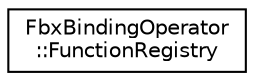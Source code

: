 digraph "クラス階層図"
{
  edge [fontname="Helvetica",fontsize="10",labelfontname="Helvetica",labelfontsize="10"];
  node [fontname="Helvetica",fontsize="10",shape=record];
  rankdir="LR";
  Node0 [label="FbxBindingOperator\l::FunctionRegistry",height=0.2,width=0.4,color="black", fillcolor="white", style="filled",URL="$class_fbx_binding_operator_1_1_function_registry.html"];
}

